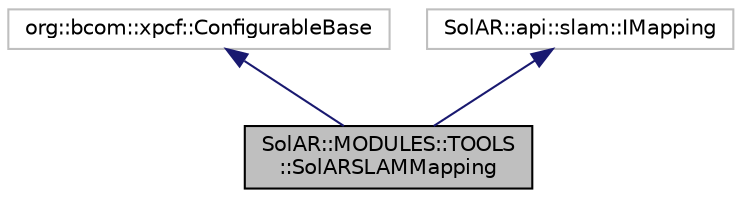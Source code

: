 digraph "SolAR::MODULES::TOOLS::SolARSLAMMapping"
{
 // LATEX_PDF_SIZE
  edge [fontname="Helvetica",fontsize="10",labelfontname="Helvetica",labelfontsize="10"];
  node [fontname="Helvetica",fontsize="10",shape=record];
  Node1 [label="SolAR::MODULES::TOOLS\l::SolARSLAMMapping",height=0.2,width=0.4,color="black", fillcolor="grey75", style="filled", fontcolor="black",tooltip="SLAM mapping. UUID: c276bcb1-2ac8-42f2-806d-d4fe0ce7d4be"];
  Node2 -> Node1 [dir="back",color="midnightblue",fontsize="10",style="solid",fontname="Helvetica"];
  Node2 [label="org::bcom::xpcf::ConfigurableBase",height=0.2,width=0.4,color="grey75", fillcolor="white", style="filled",tooltip=" "];
  Node3 -> Node1 [dir="back",color="midnightblue",fontsize="10",style="solid",fontname="Helvetica"];
  Node3 [label="SolAR::api::slam::IMapping",height=0.2,width=0.4,color="grey75", fillcolor="white", style="filled",tooltip=" "];
}
